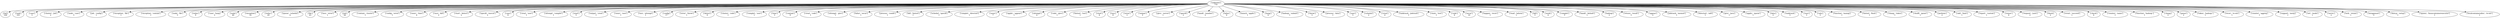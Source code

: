 strict digraph  {
	"['unknown']
732" -> "['fail']
168";
	"['unknown']
732" -> "['task']
101";
	"['unknown']
732" -> "['case']
3";
	"['unknown']
732" -> "['cluster', 'job']
2";
	"['unknown']
732" -> "['node', 'case']
3";
	"['unknown']
732" -> "['job', 'config']
1";
	"['unknown']
732" -> "['exception', 'file']
1";
	"['unknown']
732" -> "['exception', 'contain']
1";
	"['unknown']
732" -> "['node', 'file']
5";
	"['unknown']
732" -> "['reduc']
9";
	"['unknown']
732" -> "['case', 'hang']
2";
	"['unknown']
732" -> "['node']
40";
	"['unknown']
732" -> "['exception']
52";
	"['unknown']
732" -> "['reduc']
29";
	"['unknown']
732" -> "['queue', 'schedul']
4";
	"['unknown']
732" -> "['file']
43";
	"['unknown']
732" -> "['issu', 'error']
1";
	"['unknown']
732" -> "['job']
26";
	"['unknown']
732" -> "['contain', 'cluster']
1";
	"['unknown']
732" -> "['config', 'error']
1";
	"['unknown']
732" -> "['sourc', 'time']
4";
	"['unknown']
732" -> "['race', 'kill']
2";
	"['unknown']
732" -> "['start', 'detect']
2";
	"['unknown']
732" -> "['specifi', 'execut']
2";
	"['unknown']
732" -> "['case']
11";
	"['unknown']
732" -> "['creat', 'user']
1";
	"['unknown']
732" -> "['attempt', 'complet']
1";
	"['unknown']
732" -> "['start']
5";
	"['unknown']
732" -> "['output', 'creat']
1";
	"['unknown']
732" -> "['sourc', 'user']
1";
	"['unknown']
732" -> "['issu', 'attempt']
1";
	"['unknown']
732" -> "['config']
17";
	"['unknown']
732" -> "['error', 'throw']
1";
	"['unknown']
732" -> "['detect']
9";
	"['unknown']
732" -> "['cluster', 'code']
1";
	"['unknown']
732" -> "['complet', 'user']
1";
	"['unknown']
732" -> "['time']
3";
	"['unknown']
732" -> "['contain']
9";
	"['unknown']
732" -> "['creat', 'code']
1";
	"['unknown']
732" -> "['attempt', 'give']
1";
	"['unknown']
732" -> "['failur', 'secur']
1";
	"['unknown']
732" -> "['process', 'condit']
1";
	"['unknown']
732" -> "['kill', 'histori']
1";
	"['unknown']
732" -> "['schedul', 'specifi']
1";
	"['unknown']
732" -> "['complet', 'directori']
1";
	"['unknown']
732" -> "['sourc']
7";
	"['unknown']
732" -> "['applic', 'appear']
1";
	"['unknown']
732" -> "['attempt']
4";
	"['unknown']
732" -> "['code', 'give']
1";
	"['unknown']
732" -> "['histori', 'test']
1";
	"['unknown']
732" -> "['start']
4";
	"['unknown']
732" -> "['issu']
8";
	"['unknown']
732" -> "['error']
3";
	"['unknown']
732" -> "['output']
2";
	"['unknown']
732" -> "['give', 'server']
1";
	"['unknown']
732" -> "['specifi']
2";
	"['unknown']
732" -> "['handl', 'number']
2";
	"['unknown']
732" -> "['failur']
6";
	"['unknown']
732" -> "['launch', 'applic']
1";
	"['unknown']
732" -> "['hang']
4";
	"['unknown']
732" -> "['hadoop', 'submit']
1";
	"['unknown']
732" -> "['throw']
3";
	"['unknown']
732" -> "['process', 'data']
1";
	"['unknown']
732" -> "['user']
5";
	"['unknown']
732" -> "['schedul']
2";
	"['unknown']
732" -> "['creat']
4";
	"['unknown']
732" -> "['tasktrack', 'jobtrack']
1";
	"['unknown']
732" -> "['state', 'test']
1";
	"['unknown']
732" -> "['code']
6";
	"['unknown']
732" -> "['secur']
10";
	"['unknown']
732" -> "['happen', 'recov']
1";
	"['unknown']
732" -> "['read', 'inform']
1";
	"['unknown']
732" -> "['kill']
3";
	"['unknown']
732" -> "['work']
4";
	"['unknown']
732" -> "['complet']
3";
	"['unknown']
732" -> "['handl', 'default']
1";
	"['unknown']
732" -> "['hadoop']
2";
	"['unknown']
732" -> "['return', 'result']
3";
	"['unknown']
732" -> "['appear']
2";
	"['unknown']
732" -> "['jobtrack', 'memori']
1";
	"['unknown']
732" -> "['directori', 'add']
1";
	"['unknown']
732" -> "['give', 'java']
1";
	"['unknown']
732" -> "['applic', 'queue']
1";
	"['unknown']
732" -> "['data']
2";
	"['unknown']
732" -> "['tasktrack']
3";
	"['unknown']
732" -> "['race']
3";
	"['unknown']
732" -> "['valu']
3";
	"['unknown']
732" -> "['function', 'manag']
1";
	"['unknown']
732" -> "['histori', 'flush']
1";
	"['unknown']
732" -> "['chang', 'token']
1";
	"['unknown']
732" -> "['shuffl', 'gener']
1";
	"['unknown']
732" -> "['perform']
2";
	"['unknown']
732" -> "['add', 'limit']
1";
	"['unknown']
732" -> "['report', 'custom']
1";
	"['unknown']
732" -> "['remov']
6";
	"['unknown']
732" -> "['request', 'yarn']
2";
	"['unknown']
732" -> "['block']
2";
	"['unknown']
732" -> "['event', 'succeed']
1";
	"['unknown']
732" -> "['check']
6";
	"['unknown']
732" -> "['counter', 'name']
1";
	"['unknown']
732" -> "['function', 'hadoop-']
1";
	"['unknown']
732" -> "['chang']
2";
	"['unknown']
732" -> "['gener']
2";
	"['unknown']
732" -> "['token', 'hadoop-']
1";
	"['unknown']
732" -> "['recov', 're-wir']
1";
	"['unknown']
732" -> "['counter', 'aggreg']
1";
	"['unknown']
732" -> "['support', 'merg']
1";
	"['unknown']
732" -> "['set', 'mode']
1";
	"['unknown']
732" -> "['servic']
2";
	"['unknown']
732" -> "['lock', 'retain']
1";
	"['unknown']
732" -> "['mrappmast']
2";
	"['unknown']
732" -> "['distcp', 'setup']
1";
	"['unknown']
732" -> "['spawn', 'linuxcontainerexecutor']
1";
	"['unknown']
732" -> "['localcontaineralloc', 're-wir']
1";
}
